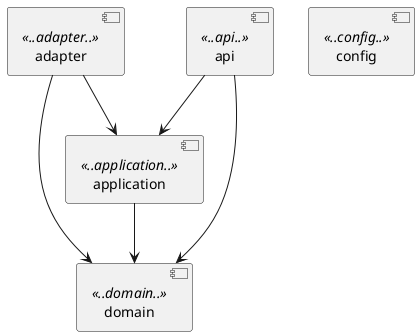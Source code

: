 @startuml

[adapter] <<..adapter..>>
[api] <<..api..>>
[application] <<..application..>>
[config] <<..config..>>
[domain] <<..domain..>>

[application] --> [domain]
[api] --> [domain]
[api] --> [application]
[adapter] --> [domain]
[adapter] --> [application]
@enduml
